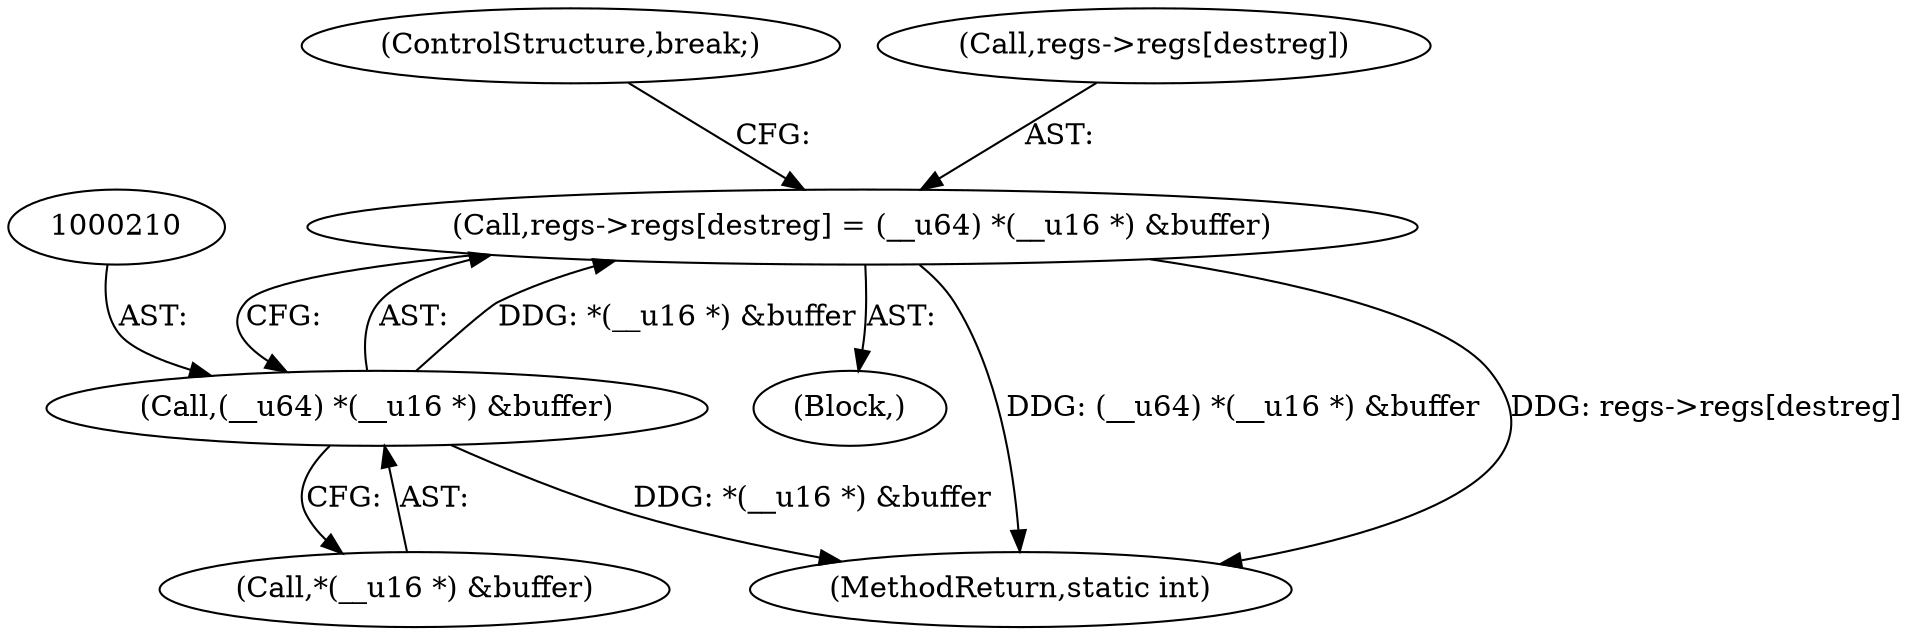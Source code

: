 digraph "0_linux_a8b0ca17b80e92faab46ee7179ba9e99ccb61233_26@array" {
"1000203" [label="(Call,regs->regs[destreg] = (__u64) *(__u16 *) &buffer)"];
"1000209" [label="(Call,(__u64) *(__u16 *) &buffer)"];
"1000203" [label="(Call,regs->regs[destreg] = (__u64) *(__u16 *) &buffer)"];
"1000211" [label="(Call,*(__u16 *) &buffer)"];
"1000209" [label="(Call,(__u64) *(__u16 *) &buffer)"];
"1000216" [label="(ControlStructure,break;)"];
"1000202" [label="(Block,)"];
"1000204" [label="(Call,regs->regs[destreg])"];
"1000305" [label="(MethodReturn,static int)"];
"1000203" -> "1000202"  [label="AST: "];
"1000203" -> "1000209"  [label="CFG: "];
"1000204" -> "1000203"  [label="AST: "];
"1000209" -> "1000203"  [label="AST: "];
"1000216" -> "1000203"  [label="CFG: "];
"1000203" -> "1000305"  [label="DDG: (__u64) *(__u16 *) &buffer"];
"1000203" -> "1000305"  [label="DDG: regs->regs[destreg]"];
"1000209" -> "1000203"  [label="DDG: *(__u16 *) &buffer"];
"1000209" -> "1000211"  [label="CFG: "];
"1000210" -> "1000209"  [label="AST: "];
"1000211" -> "1000209"  [label="AST: "];
"1000209" -> "1000305"  [label="DDG: *(__u16 *) &buffer"];
}
